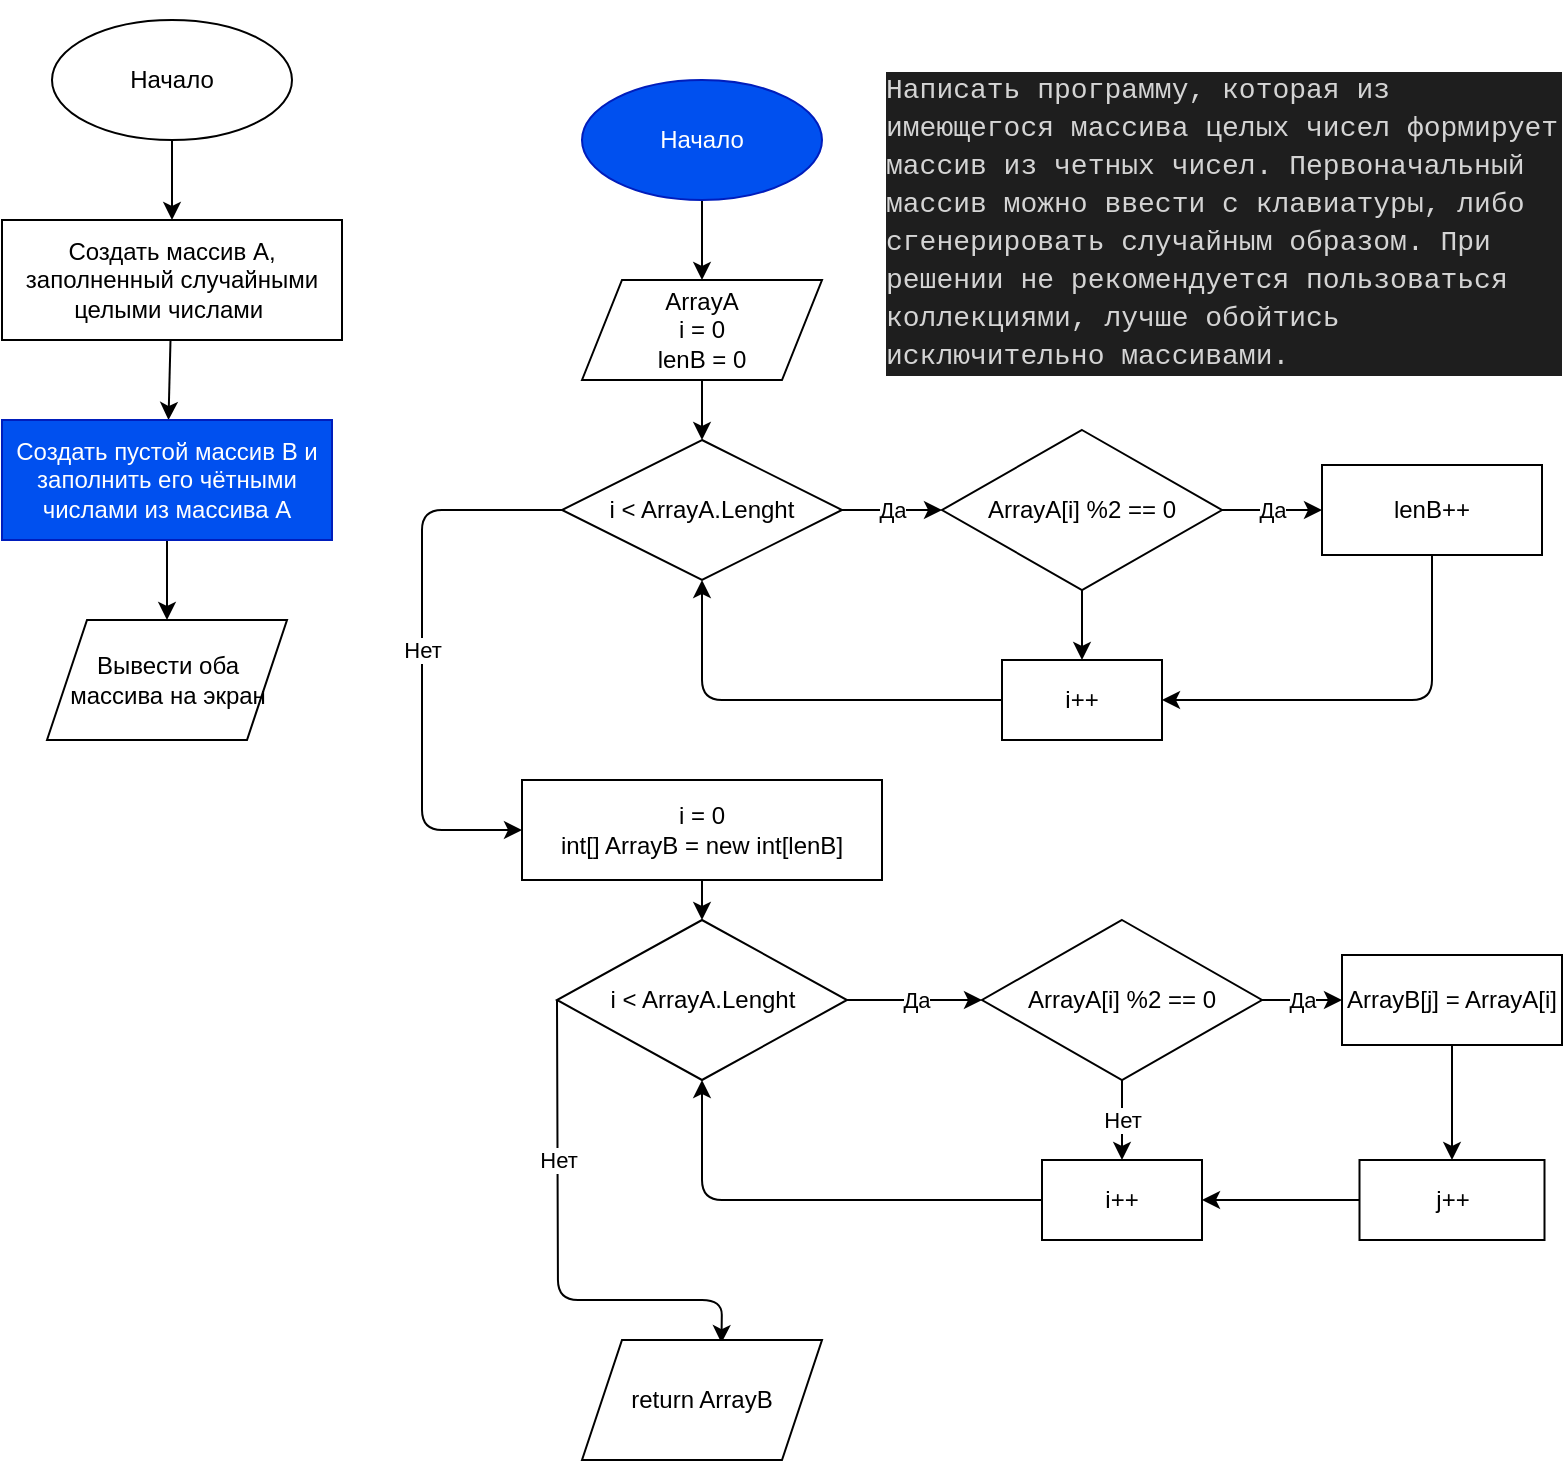 <mxfile>
    <diagram id="oG2z0fAx0eLHLvCTlSgG" name="Page-1">
        <mxGraphModel dx="564" dy="236" grid="1" gridSize="10" guides="1" tooltips="1" connect="1" arrows="1" fold="1" page="1" pageScale="1" pageWidth="827" pageHeight="1169" math="0" shadow="0">
            <root>
                <mxCell id="0"/>
                <mxCell id="1" parent="0"/>
                <mxCell id="4" value="" style="edgeStyle=none;html=1;" parent="1" source="2" target="3" edge="1">
                    <mxGeometry relative="1" as="geometry"/>
                </mxCell>
                <mxCell id="2" value="Начало" style="ellipse;whiteSpace=wrap;html=1;" parent="1" vertex="1">
                    <mxGeometry x="45" y="30" width="120" height="60" as="geometry"/>
                </mxCell>
                <mxCell id="11" value="" style="edgeStyle=none;html=1;" edge="1" parent="1" source="3" target="10">
                    <mxGeometry relative="1" as="geometry"/>
                </mxCell>
                <mxCell id="3" value="Создать массив A, заполненный случайными целыми числами&amp;nbsp;" style="rounded=0;whiteSpace=wrap;html=1;" parent="1" vertex="1">
                    <mxGeometry x="20" y="130" width="170" height="60" as="geometry"/>
                </mxCell>
                <mxCell id="44" style="edgeStyle=none;html=1;" edge="1" parent="1" source="9">
                    <mxGeometry relative="1" as="geometry">
                        <mxPoint x="660" y="170" as="targetPoint"/>
                    </mxGeometry>
                </mxCell>
                <mxCell id="9" value="&#10;&#10;&lt;div style=&quot;color: rgb(212, 212, 212); background-color: rgb(30, 30, 30); font-family: consolas, &amp;quot;courier new&amp;quot;, monospace; font-weight: normal; font-size: 14px; line-height: 19px;&quot;&gt;&lt;div&gt;&lt;span style=&quot;color: #d4d4d4&quot;&gt;Написать программу, которая из имеющегося массива целых чисел формирует массив из четных чисел. Первоначальный массив можно ввести с клавиатуры, либо сгенерировать случайным образом. При решении не рекомендуется пользоваться коллекциями, лучше обойтись исключительно массивами.&lt;/span&gt;&lt;/div&gt;&lt;/div&gt;&#10;&#10;" style="text;whiteSpace=wrap;html=1;" parent="1" vertex="1">
                    <mxGeometry x="460" y="20" width="340" height="80" as="geometry"/>
                </mxCell>
                <mxCell id="14" value="" style="edgeStyle=none;html=1;" edge="1" parent="1" source="10" target="13">
                    <mxGeometry relative="1" as="geometry"/>
                </mxCell>
                <mxCell id="10" value="Создать пустой массив B и заполнить его чётными числами из массива A" style="whiteSpace=wrap;html=1;rounded=0;fillColor=#0050ef;strokeColor=#001DBC;fontColor=#ffffff;" vertex="1" parent="1">
                    <mxGeometry x="20" y="230" width="165" height="60" as="geometry"/>
                </mxCell>
                <mxCell id="13" value="Вывести оба массива на экран" style="shape=parallelogram;perimeter=parallelogramPerimeter;whiteSpace=wrap;html=1;fixedSize=1;rounded=0;" vertex="1" parent="1">
                    <mxGeometry x="42.5" y="330" width="120" height="60" as="geometry"/>
                </mxCell>
                <mxCell id="19" value="" style="edgeStyle=none;html=1;" edge="1" parent="1" source="17" target="18">
                    <mxGeometry relative="1" as="geometry"/>
                </mxCell>
                <mxCell id="17" value="Начало" style="ellipse;whiteSpace=wrap;html=1;fillColor=#0050ef;strokeColor=#001DBC;fontColor=#ffffff;" vertex="1" parent="1">
                    <mxGeometry x="310" y="60" width="120" height="60" as="geometry"/>
                </mxCell>
                <mxCell id="23" value="" style="edgeStyle=none;html=1;" edge="1" parent="1" source="18" target="22">
                    <mxGeometry relative="1" as="geometry"/>
                </mxCell>
                <mxCell id="18" value="ArrayA&lt;br&gt;i = 0&lt;br&gt;lenB = 0" style="shape=parallelogram;perimeter=parallelogramPerimeter;whiteSpace=wrap;html=1;fixedSize=1;" vertex="1" parent="1">
                    <mxGeometry x="310" y="160" width="120" height="50" as="geometry"/>
                </mxCell>
                <mxCell id="27" value="Нет" style="edgeStyle=none;html=1;exitX=0;exitY=0.5;exitDx=0;exitDy=0;entryX=0;entryY=0.5;entryDx=0;entryDy=0;" edge="1" parent="1" source="22" target="26">
                    <mxGeometry relative="1" as="geometry">
                        <mxPoint x="230" y="450" as="targetPoint"/>
                        <Array as="points">
                            <mxPoint x="230" y="275"/>
                            <mxPoint x="230" y="435"/>
                        </Array>
                    </mxGeometry>
                </mxCell>
                <mxCell id="35" value="Да" style="edgeStyle=none;html=1;exitX=1;exitY=0.5;exitDx=0;exitDy=0;entryX=0;entryY=0.5;entryDx=0;entryDy=0;" edge="1" parent="1" source="22" target="34">
                    <mxGeometry relative="1" as="geometry">
                        <mxPoint x="450" y="275" as="sourcePoint"/>
                        <Array as="points"/>
                    </mxGeometry>
                </mxCell>
                <mxCell id="22" value="i &amp;lt; ArrayA.Lenght" style="rhombus;whiteSpace=wrap;html=1;" vertex="1" parent="1">
                    <mxGeometry x="300" y="240" width="140" height="70" as="geometry"/>
                </mxCell>
                <mxCell id="29" value="" style="edgeStyle=none;html=1;" edge="1" parent="1" source="26" target="28">
                    <mxGeometry relative="1" as="geometry"/>
                </mxCell>
                <mxCell id="26" value="i = 0&lt;br&gt;int[] ArrayB = new int[lenB]" style="whiteSpace=wrap;html=1;" vertex="1" parent="1">
                    <mxGeometry x="280" y="410" width="180" height="50" as="geometry"/>
                </mxCell>
                <mxCell id="31" value="Нет" style="edgeStyle=none;html=1;exitX=0;exitY=0.5;exitDx=0;exitDy=0;entryX=0.581;entryY=0.026;entryDx=0;entryDy=0;entryPerimeter=0;" edge="1" parent="1" source="28" target="30">
                    <mxGeometry x="-0.369" relative="1" as="geometry">
                        <mxPoint x="298" y="670" as="targetPoint"/>
                        <Array as="points">
                            <mxPoint x="298" y="670"/>
                            <mxPoint x="380" y="670"/>
                        </Array>
                        <mxPoint as="offset"/>
                    </mxGeometry>
                </mxCell>
                <mxCell id="46" value="Да" style="edgeStyle=none;html=1;" edge="1" parent="1" source="28">
                    <mxGeometry relative="1" as="geometry">
                        <mxPoint x="510" y="520" as="targetPoint"/>
                    </mxGeometry>
                </mxCell>
                <mxCell id="28" value="i &amp;lt; ArrayA.Lenght" style="rhombus;whiteSpace=wrap;html=1;" vertex="1" parent="1">
                    <mxGeometry x="297.5" y="480" width="145" height="80" as="geometry"/>
                </mxCell>
                <mxCell id="30" value="return ArrayB" style="shape=parallelogram;perimeter=parallelogramPerimeter;whiteSpace=wrap;html=1;fixedSize=1;" vertex="1" parent="1">
                    <mxGeometry x="310" y="690" width="120" height="60" as="geometry"/>
                </mxCell>
                <mxCell id="37" value="Да" style="edgeStyle=none;html=1;" edge="1" parent="1" source="34" target="36">
                    <mxGeometry relative="1" as="geometry"/>
                </mxCell>
                <mxCell id="39" value="" style="edgeStyle=none;html=1;" edge="1" parent="1" source="34" target="38">
                    <mxGeometry relative="1" as="geometry"/>
                </mxCell>
                <mxCell id="34" value="ArrayA[i] %2 == 0" style="rhombus;whiteSpace=wrap;html=1;" vertex="1" parent="1">
                    <mxGeometry x="490" y="235" width="140" height="80" as="geometry"/>
                </mxCell>
                <mxCell id="41" value="" style="edgeStyle=none;html=1;entryX=1;entryY=0.5;entryDx=0;entryDy=0;" edge="1" parent="1" source="36" target="38">
                    <mxGeometry relative="1" as="geometry">
                        <mxPoint x="738.8" y="370" as="targetPoint"/>
                        <Array as="points">
                            <mxPoint x="735" y="370"/>
                        </Array>
                    </mxGeometry>
                </mxCell>
                <mxCell id="36" value="lenB++" style="whiteSpace=wrap;html=1;" vertex="1" parent="1">
                    <mxGeometry x="680" y="252.5" width="110" height="45" as="geometry"/>
                </mxCell>
                <mxCell id="43" value="" style="edgeStyle=none;html=1;entryX=0.5;entryY=1;entryDx=0;entryDy=0;" edge="1" parent="1" source="38" target="22">
                    <mxGeometry relative="1" as="geometry">
                        <mxPoint x="460" y="370" as="targetPoint"/>
                        <Array as="points">
                            <mxPoint x="370" y="370"/>
                        </Array>
                    </mxGeometry>
                </mxCell>
                <mxCell id="38" value="i++" style="whiteSpace=wrap;html=1;" vertex="1" parent="1">
                    <mxGeometry x="520" y="350" width="80" height="40" as="geometry"/>
                </mxCell>
                <mxCell id="52" value="Нет" style="edgeStyle=none;html=1;" edge="1" parent="1" source="47" target="51">
                    <mxGeometry relative="1" as="geometry"/>
                </mxCell>
                <mxCell id="53" value="Да" style="edgeStyle=none;html=1;" edge="1" parent="1" source="47" target="49">
                    <mxGeometry relative="1" as="geometry"/>
                </mxCell>
                <mxCell id="47" value="ArrayA[i] %2 == 0" style="rhombus;whiteSpace=wrap;html=1;" vertex="1" parent="1">
                    <mxGeometry x="510" y="480" width="140" height="80" as="geometry"/>
                </mxCell>
                <mxCell id="55" value="" style="edgeStyle=none;html=1;" edge="1" parent="1" source="49" target="54">
                    <mxGeometry relative="1" as="geometry"/>
                </mxCell>
                <mxCell id="49" value="ArrayB[j] = ArrayA[i]" style="whiteSpace=wrap;html=1;" vertex="1" parent="1">
                    <mxGeometry x="690" y="497.5" width="110" height="45" as="geometry"/>
                </mxCell>
                <mxCell id="50" value="" style="edgeStyle=none;html=1;entryX=0.5;entryY=1;entryDx=0;entryDy=0;" edge="1" parent="1" source="51" target="28">
                    <mxGeometry relative="1" as="geometry">
                        <mxPoint x="390" y="577.5" as="targetPoint"/>
                        <Array as="points">
                            <mxPoint x="370" y="620"/>
                        </Array>
                    </mxGeometry>
                </mxCell>
                <mxCell id="51" value="i++" style="whiteSpace=wrap;html=1;" vertex="1" parent="1">
                    <mxGeometry x="540" y="600" width="80" height="40" as="geometry"/>
                </mxCell>
                <mxCell id="56" value="" style="edgeStyle=none;html=1;" edge="1" parent="1" source="54" target="51">
                    <mxGeometry relative="1" as="geometry"/>
                </mxCell>
                <mxCell id="54" value="j++" style="whiteSpace=wrap;html=1;" vertex="1" parent="1">
                    <mxGeometry x="698.75" y="600" width="92.5" height="40" as="geometry"/>
                </mxCell>
            </root>
        </mxGraphModel>
    </diagram>
</mxfile>
